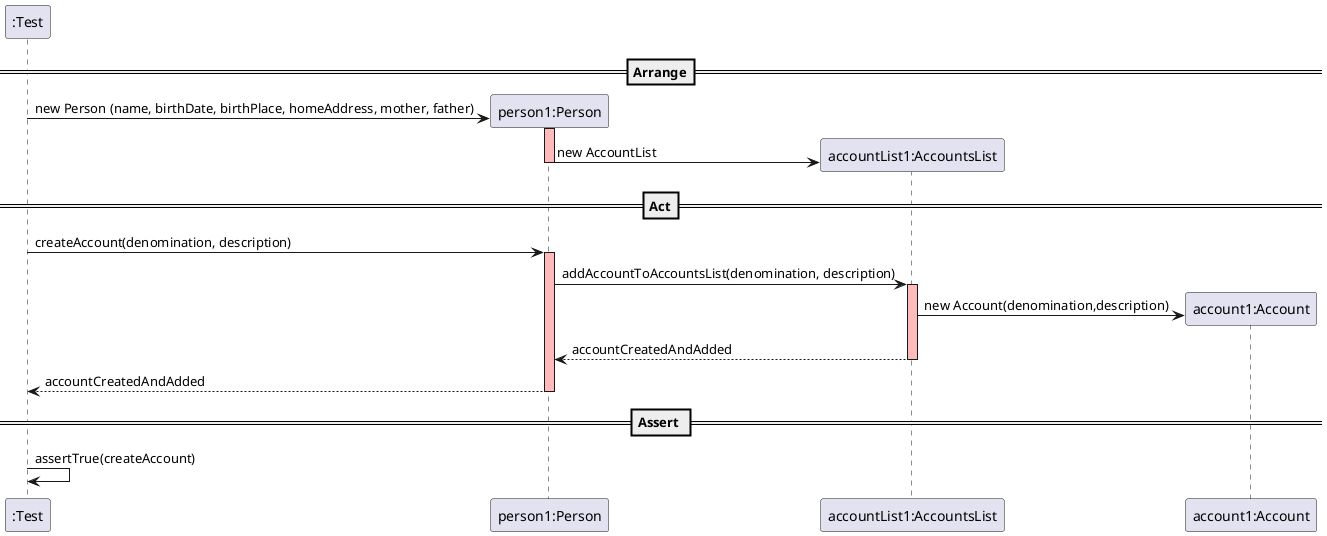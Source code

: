 @startuml
create ":Test"

==Arrange==

create "person1:Person"
":Test" -> "person1:Person" : new Person (name, birthDate, birthPlace, homeAddress, mother, father)
activate "person1:Person" #FFBBBB

create "accountList1:AccountsList"
"person1:Person" -> "accountList1:AccountsList" : new AccountList
deactivate "person1:Person" #FFBBBB


==Act==
":Test" -> "person1:Person" : createAccount(denomination, description)
activate "person1:Person" #FFBBBB

"person1:Person" -> "accountList1:AccountsList" : addAccountToAccountsList(denomination, description)
activate "accountList1:AccountsList" #FFBBBB

create "account1:Account"
"accountList1:AccountsList" -> "account1:Account" : new Account(denomination,description)

"accountList1:AccountsList" --> "person1:Person" : accountCreatedAndAdded
deactivate "accountList1:AccountsList" #FFBBBB

"person1:Person" --> ":Test" : accountCreatedAndAdded
deactivate "person1:Person" #FFBBBB

== Assert ==

":Test" -> ":Test" : assertTrue(createAccount)
@enduml